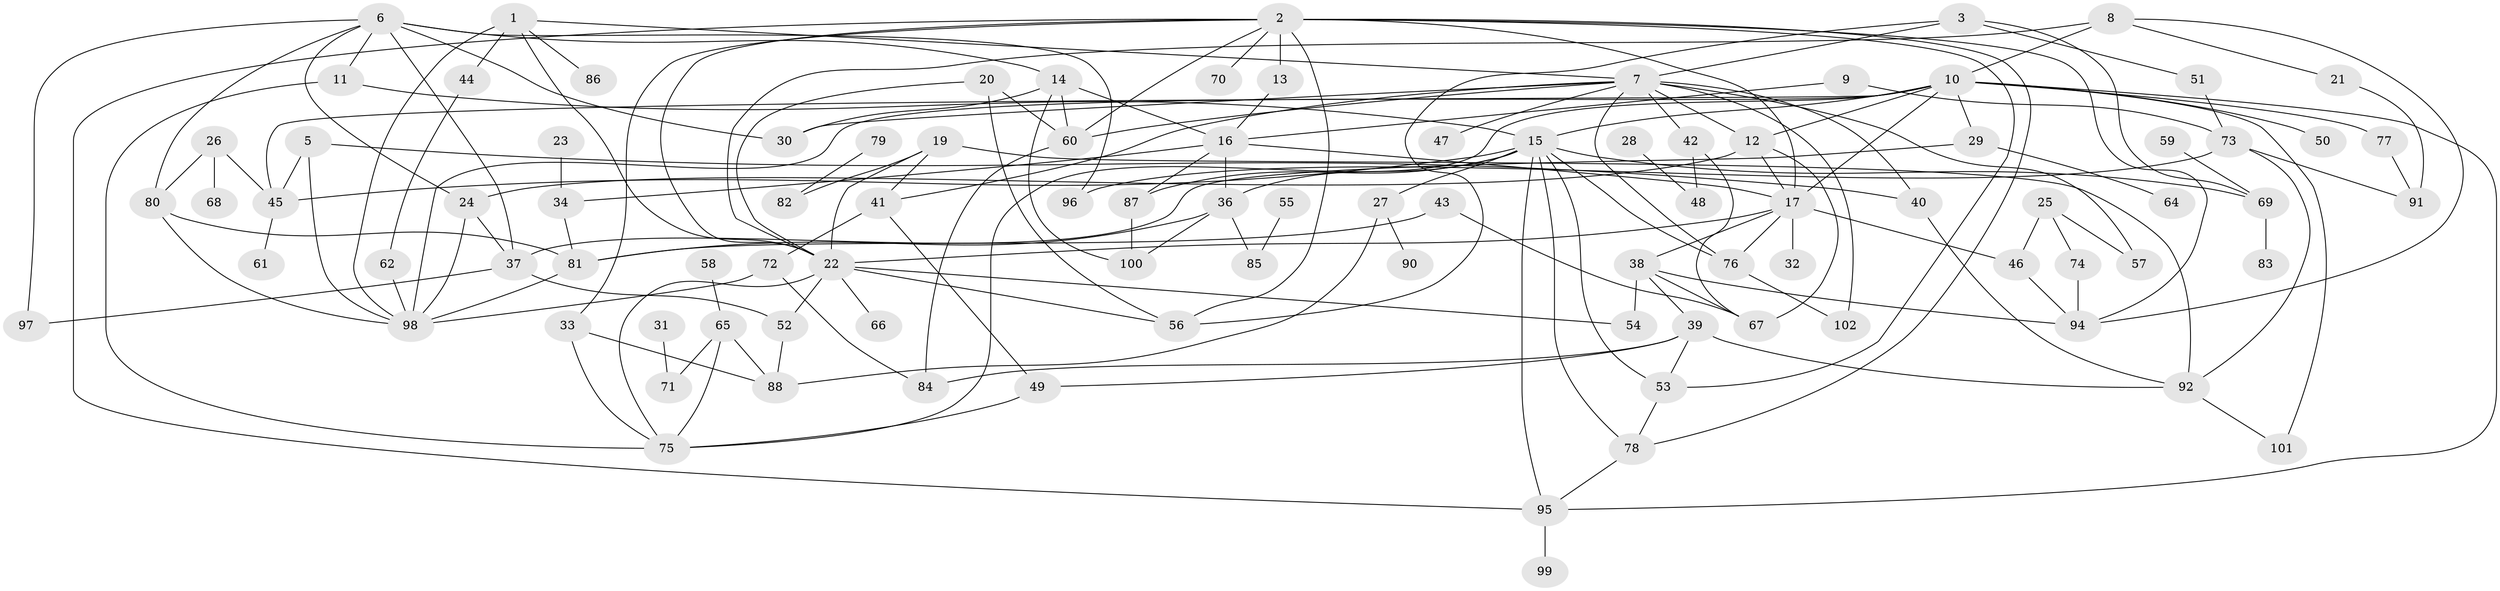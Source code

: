 // original degree distribution, {5: 0.11564625850340136, 3: 0.23809523809523808, 2: 0.2108843537414966, 0: 0.047619047619047616, 4: 0.20408163265306123, 6: 0.02040816326530612, 1: 0.14285714285714285, 7: 0.006802721088435374, 8: 0.013605442176870748}
// Generated by graph-tools (version 1.1) at 2025/48/03/04/25 22:48:10]
// undirected, 96 vertices, 169 edges
graph export_dot {
  node [color=gray90,style=filled];
  1;
  2;
  3;
  5;
  6;
  7;
  8;
  9;
  10;
  11;
  12;
  13;
  14;
  15;
  16;
  17;
  19;
  20;
  21;
  22;
  23;
  24;
  25;
  26;
  27;
  28;
  29;
  30;
  31;
  32;
  33;
  34;
  36;
  37;
  38;
  39;
  40;
  41;
  42;
  43;
  44;
  45;
  46;
  47;
  48;
  49;
  50;
  51;
  52;
  53;
  54;
  55;
  56;
  57;
  58;
  59;
  60;
  61;
  62;
  64;
  65;
  66;
  67;
  68;
  69;
  70;
  71;
  72;
  73;
  74;
  75;
  76;
  77;
  78;
  79;
  80;
  81;
  82;
  83;
  84;
  85;
  86;
  87;
  88;
  90;
  91;
  92;
  94;
  95;
  96;
  97;
  98;
  99;
  100;
  101;
  102;
  1 -- 7 [weight=1.0];
  1 -- 22 [weight=1.0];
  1 -- 44 [weight=1.0];
  1 -- 86 [weight=1.0];
  1 -- 98 [weight=1.0];
  2 -- 13 [weight=1.0];
  2 -- 17 [weight=1.0];
  2 -- 22 [weight=1.0];
  2 -- 33 [weight=1.0];
  2 -- 53 [weight=1.0];
  2 -- 56 [weight=1.0];
  2 -- 60 [weight=1.0];
  2 -- 70 [weight=1.0];
  2 -- 78 [weight=1.0];
  2 -- 94 [weight=1.0];
  2 -- 95 [weight=1.0];
  3 -- 7 [weight=1.0];
  3 -- 51 [weight=1.0];
  3 -- 56 [weight=1.0];
  3 -- 69 [weight=1.0];
  5 -- 40 [weight=1.0];
  5 -- 45 [weight=1.0];
  5 -- 98 [weight=1.0];
  6 -- 11 [weight=1.0];
  6 -- 14 [weight=1.0];
  6 -- 24 [weight=1.0];
  6 -- 30 [weight=1.0];
  6 -- 37 [weight=1.0];
  6 -- 80 [weight=1.0];
  6 -- 96 [weight=1.0];
  6 -- 97 [weight=1.0];
  7 -- 12 [weight=1.0];
  7 -- 30 [weight=1.0];
  7 -- 40 [weight=1.0];
  7 -- 41 [weight=1.0];
  7 -- 42 [weight=1.0];
  7 -- 47 [weight=1.0];
  7 -- 57 [weight=1.0];
  7 -- 60 [weight=1.0];
  7 -- 76 [weight=1.0];
  7 -- 102 [weight=1.0];
  8 -- 10 [weight=1.0];
  8 -- 21 [weight=1.0];
  8 -- 22 [weight=1.0];
  8 -- 94 [weight=1.0];
  9 -- 16 [weight=2.0];
  9 -- 73 [weight=1.0];
  10 -- 12 [weight=1.0];
  10 -- 15 [weight=1.0];
  10 -- 17 [weight=1.0];
  10 -- 29 [weight=1.0];
  10 -- 45 [weight=1.0];
  10 -- 50 [weight=1.0];
  10 -- 75 [weight=1.0];
  10 -- 77 [weight=1.0];
  10 -- 95 [weight=1.0];
  10 -- 98 [weight=1.0];
  10 -- 101 [weight=1.0];
  11 -- 15 [weight=1.0];
  11 -- 75 [weight=1.0];
  12 -- 17 [weight=1.0];
  12 -- 24 [weight=1.0];
  12 -- 67 [weight=1.0];
  13 -- 16 [weight=1.0];
  14 -- 16 [weight=2.0];
  14 -- 30 [weight=1.0];
  14 -- 60 [weight=1.0];
  14 -- 100 [weight=1.0];
  15 -- 27 [weight=1.0];
  15 -- 36 [weight=1.0];
  15 -- 45 [weight=1.0];
  15 -- 53 [weight=1.0];
  15 -- 69 [weight=1.0];
  15 -- 76 [weight=1.0];
  15 -- 78 [weight=1.0];
  15 -- 87 [weight=1.0];
  15 -- 95 [weight=1.0];
  16 -- 17 [weight=1.0];
  16 -- 34 [weight=1.0];
  16 -- 36 [weight=1.0];
  16 -- 87 [weight=1.0];
  17 -- 22 [weight=1.0];
  17 -- 32 [weight=1.0];
  17 -- 38 [weight=1.0];
  17 -- 46 [weight=1.0];
  17 -- 76 [weight=1.0];
  19 -- 22 [weight=2.0];
  19 -- 41 [weight=1.0];
  19 -- 82 [weight=1.0];
  19 -- 92 [weight=1.0];
  20 -- 22 [weight=1.0];
  20 -- 56 [weight=1.0];
  20 -- 60 [weight=1.0];
  21 -- 91 [weight=1.0];
  22 -- 52 [weight=1.0];
  22 -- 54 [weight=1.0];
  22 -- 56 [weight=1.0];
  22 -- 66 [weight=1.0];
  22 -- 75 [weight=1.0];
  23 -- 34 [weight=1.0];
  24 -- 37 [weight=1.0];
  24 -- 98 [weight=1.0];
  25 -- 46 [weight=1.0];
  25 -- 57 [weight=1.0];
  25 -- 74 [weight=1.0];
  26 -- 45 [weight=1.0];
  26 -- 68 [weight=1.0];
  26 -- 80 [weight=1.0];
  27 -- 88 [weight=1.0];
  27 -- 90 [weight=1.0];
  28 -- 48 [weight=1.0];
  29 -- 37 [weight=1.0];
  29 -- 64 [weight=1.0];
  31 -- 71 [weight=1.0];
  33 -- 75 [weight=1.0];
  33 -- 88 [weight=1.0];
  34 -- 81 [weight=1.0];
  36 -- 81 [weight=1.0];
  36 -- 85 [weight=1.0];
  36 -- 100 [weight=1.0];
  37 -- 52 [weight=1.0];
  37 -- 97 [weight=1.0];
  38 -- 39 [weight=1.0];
  38 -- 54 [weight=1.0];
  38 -- 67 [weight=1.0];
  38 -- 94 [weight=1.0];
  39 -- 49 [weight=1.0];
  39 -- 53 [weight=1.0];
  39 -- 84 [weight=1.0];
  39 -- 92 [weight=1.0];
  40 -- 92 [weight=1.0];
  41 -- 49 [weight=1.0];
  41 -- 72 [weight=1.0];
  42 -- 48 [weight=1.0];
  42 -- 67 [weight=1.0];
  43 -- 67 [weight=1.0];
  43 -- 81 [weight=1.0];
  44 -- 62 [weight=1.0];
  45 -- 61 [weight=1.0];
  46 -- 94 [weight=1.0];
  49 -- 75 [weight=1.0];
  51 -- 73 [weight=1.0];
  52 -- 88 [weight=1.0];
  53 -- 78 [weight=1.0];
  55 -- 85 [weight=1.0];
  58 -- 65 [weight=1.0];
  59 -- 69 [weight=1.0];
  60 -- 84 [weight=1.0];
  62 -- 98 [weight=1.0];
  65 -- 71 [weight=1.0];
  65 -- 75 [weight=1.0];
  65 -- 88 [weight=1.0];
  69 -- 83 [weight=1.0];
  72 -- 84 [weight=1.0];
  72 -- 98 [weight=1.0];
  73 -- 91 [weight=1.0];
  73 -- 92 [weight=1.0];
  73 -- 96 [weight=1.0];
  74 -- 94 [weight=1.0];
  76 -- 102 [weight=1.0];
  77 -- 91 [weight=1.0];
  78 -- 95 [weight=1.0];
  79 -- 82 [weight=1.0];
  80 -- 81 [weight=1.0];
  80 -- 98 [weight=1.0];
  81 -- 98 [weight=1.0];
  87 -- 100 [weight=1.0];
  92 -- 101 [weight=1.0];
  95 -- 99 [weight=1.0];
}
